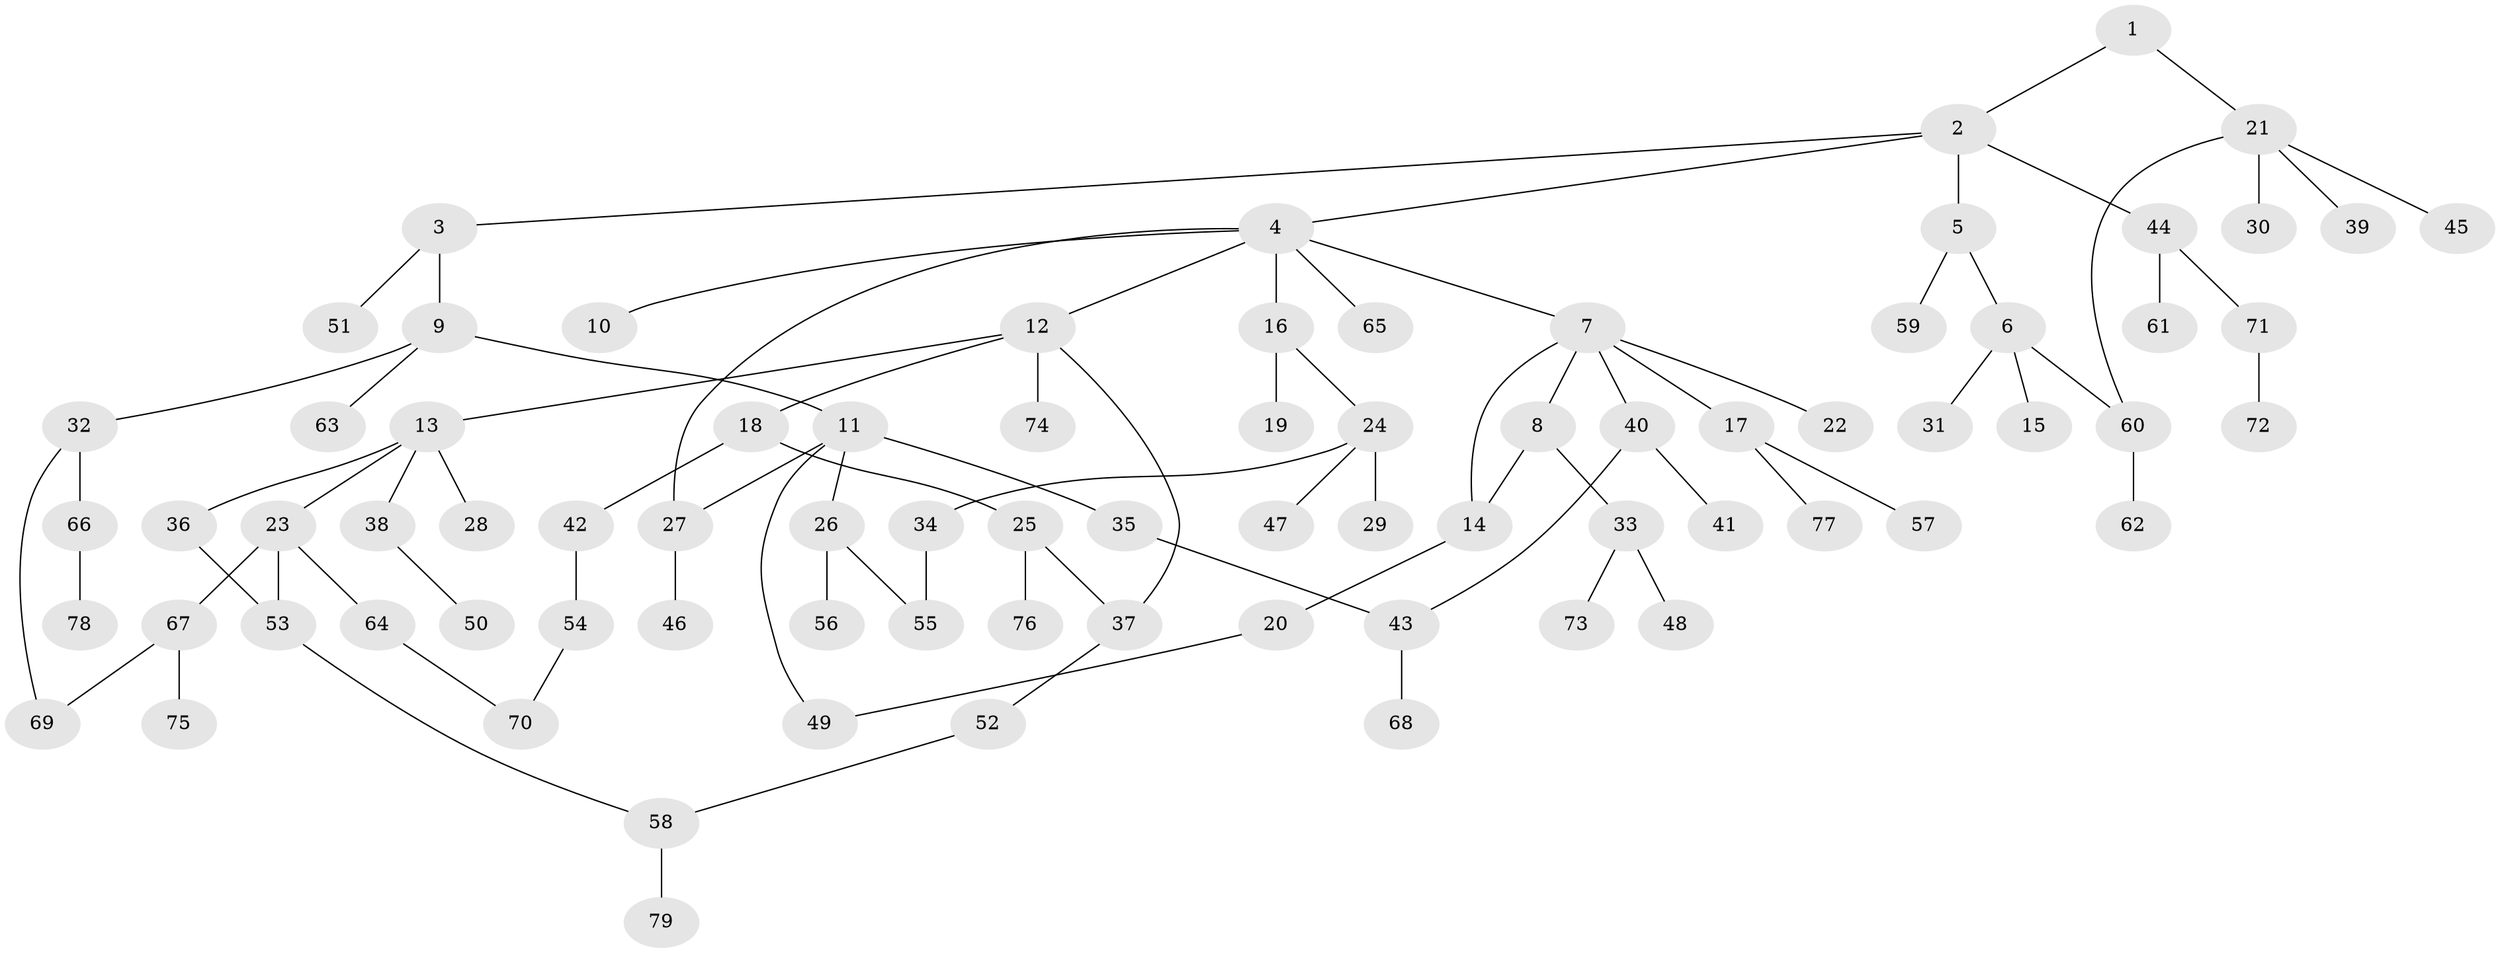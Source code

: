 // Generated by graph-tools (version 1.1) at 2025/34/03/09/25 02:34:12]
// undirected, 79 vertices, 89 edges
graph export_dot {
graph [start="1"]
  node [color=gray90,style=filled];
  1;
  2;
  3;
  4;
  5;
  6;
  7;
  8;
  9;
  10;
  11;
  12;
  13;
  14;
  15;
  16;
  17;
  18;
  19;
  20;
  21;
  22;
  23;
  24;
  25;
  26;
  27;
  28;
  29;
  30;
  31;
  32;
  33;
  34;
  35;
  36;
  37;
  38;
  39;
  40;
  41;
  42;
  43;
  44;
  45;
  46;
  47;
  48;
  49;
  50;
  51;
  52;
  53;
  54;
  55;
  56;
  57;
  58;
  59;
  60;
  61;
  62;
  63;
  64;
  65;
  66;
  67;
  68;
  69;
  70;
  71;
  72;
  73;
  74;
  75;
  76;
  77;
  78;
  79;
  1 -- 2;
  1 -- 21;
  2 -- 3;
  2 -- 4;
  2 -- 5;
  2 -- 44;
  3 -- 9;
  3 -- 51;
  4 -- 7;
  4 -- 10;
  4 -- 12;
  4 -- 16;
  4 -- 65;
  4 -- 27;
  5 -- 6;
  5 -- 59;
  6 -- 15;
  6 -- 31;
  6 -- 60;
  7 -- 8;
  7 -- 17;
  7 -- 22;
  7 -- 40;
  7 -- 14;
  8 -- 14;
  8 -- 33;
  9 -- 11;
  9 -- 32;
  9 -- 63;
  11 -- 26;
  11 -- 27;
  11 -- 35;
  11 -- 49;
  12 -- 13;
  12 -- 18;
  12 -- 37;
  12 -- 74;
  13 -- 23;
  13 -- 28;
  13 -- 36;
  13 -- 38;
  14 -- 20;
  16 -- 19;
  16 -- 24;
  17 -- 57;
  17 -- 77;
  18 -- 25;
  18 -- 42;
  20 -- 49;
  21 -- 30;
  21 -- 39;
  21 -- 45;
  21 -- 60;
  23 -- 64;
  23 -- 67;
  23 -- 53;
  24 -- 29;
  24 -- 34;
  24 -- 47;
  25 -- 76;
  25 -- 37;
  26 -- 55;
  26 -- 56;
  27 -- 46;
  32 -- 66;
  32 -- 69;
  33 -- 48;
  33 -- 73;
  34 -- 55;
  35 -- 43;
  36 -- 53;
  37 -- 52;
  38 -- 50;
  40 -- 41;
  40 -- 43;
  42 -- 54;
  43 -- 68;
  44 -- 61;
  44 -- 71;
  52 -- 58;
  53 -- 58;
  54 -- 70;
  58 -- 79;
  60 -- 62;
  64 -- 70;
  66 -- 78;
  67 -- 69;
  67 -- 75;
  71 -- 72;
}
